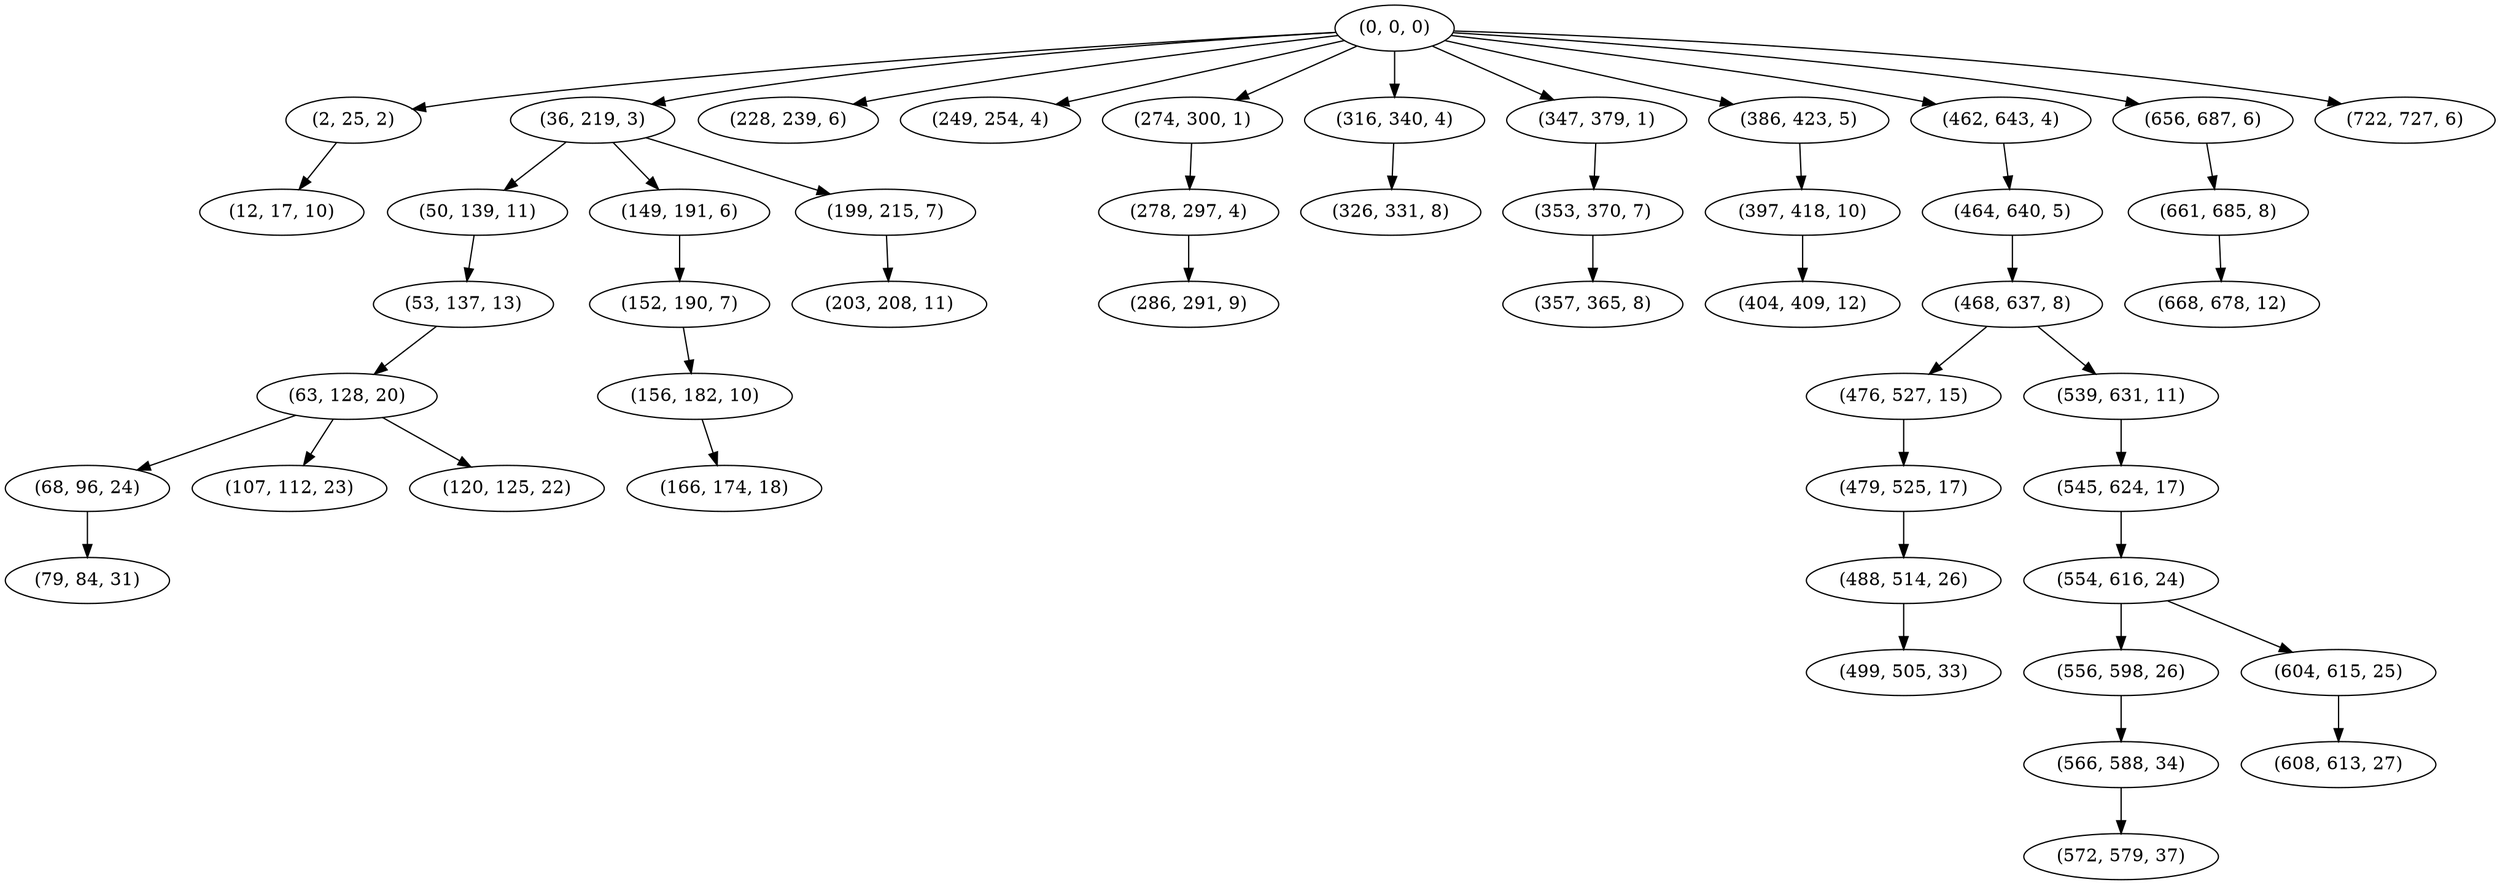digraph tree {
    "(0, 0, 0)";
    "(2, 25, 2)";
    "(12, 17, 10)";
    "(36, 219, 3)";
    "(50, 139, 11)";
    "(53, 137, 13)";
    "(63, 128, 20)";
    "(68, 96, 24)";
    "(79, 84, 31)";
    "(107, 112, 23)";
    "(120, 125, 22)";
    "(149, 191, 6)";
    "(152, 190, 7)";
    "(156, 182, 10)";
    "(166, 174, 18)";
    "(199, 215, 7)";
    "(203, 208, 11)";
    "(228, 239, 6)";
    "(249, 254, 4)";
    "(274, 300, 1)";
    "(278, 297, 4)";
    "(286, 291, 9)";
    "(316, 340, 4)";
    "(326, 331, 8)";
    "(347, 379, 1)";
    "(353, 370, 7)";
    "(357, 365, 8)";
    "(386, 423, 5)";
    "(397, 418, 10)";
    "(404, 409, 12)";
    "(462, 643, 4)";
    "(464, 640, 5)";
    "(468, 637, 8)";
    "(476, 527, 15)";
    "(479, 525, 17)";
    "(488, 514, 26)";
    "(499, 505, 33)";
    "(539, 631, 11)";
    "(545, 624, 17)";
    "(554, 616, 24)";
    "(556, 598, 26)";
    "(566, 588, 34)";
    "(572, 579, 37)";
    "(604, 615, 25)";
    "(608, 613, 27)";
    "(656, 687, 6)";
    "(661, 685, 8)";
    "(668, 678, 12)";
    "(722, 727, 6)";
    "(0, 0, 0)" -> "(2, 25, 2)";
    "(0, 0, 0)" -> "(36, 219, 3)";
    "(0, 0, 0)" -> "(228, 239, 6)";
    "(0, 0, 0)" -> "(249, 254, 4)";
    "(0, 0, 0)" -> "(274, 300, 1)";
    "(0, 0, 0)" -> "(316, 340, 4)";
    "(0, 0, 0)" -> "(347, 379, 1)";
    "(0, 0, 0)" -> "(386, 423, 5)";
    "(0, 0, 0)" -> "(462, 643, 4)";
    "(0, 0, 0)" -> "(656, 687, 6)";
    "(0, 0, 0)" -> "(722, 727, 6)";
    "(2, 25, 2)" -> "(12, 17, 10)";
    "(36, 219, 3)" -> "(50, 139, 11)";
    "(36, 219, 3)" -> "(149, 191, 6)";
    "(36, 219, 3)" -> "(199, 215, 7)";
    "(50, 139, 11)" -> "(53, 137, 13)";
    "(53, 137, 13)" -> "(63, 128, 20)";
    "(63, 128, 20)" -> "(68, 96, 24)";
    "(63, 128, 20)" -> "(107, 112, 23)";
    "(63, 128, 20)" -> "(120, 125, 22)";
    "(68, 96, 24)" -> "(79, 84, 31)";
    "(149, 191, 6)" -> "(152, 190, 7)";
    "(152, 190, 7)" -> "(156, 182, 10)";
    "(156, 182, 10)" -> "(166, 174, 18)";
    "(199, 215, 7)" -> "(203, 208, 11)";
    "(274, 300, 1)" -> "(278, 297, 4)";
    "(278, 297, 4)" -> "(286, 291, 9)";
    "(316, 340, 4)" -> "(326, 331, 8)";
    "(347, 379, 1)" -> "(353, 370, 7)";
    "(353, 370, 7)" -> "(357, 365, 8)";
    "(386, 423, 5)" -> "(397, 418, 10)";
    "(397, 418, 10)" -> "(404, 409, 12)";
    "(462, 643, 4)" -> "(464, 640, 5)";
    "(464, 640, 5)" -> "(468, 637, 8)";
    "(468, 637, 8)" -> "(476, 527, 15)";
    "(468, 637, 8)" -> "(539, 631, 11)";
    "(476, 527, 15)" -> "(479, 525, 17)";
    "(479, 525, 17)" -> "(488, 514, 26)";
    "(488, 514, 26)" -> "(499, 505, 33)";
    "(539, 631, 11)" -> "(545, 624, 17)";
    "(545, 624, 17)" -> "(554, 616, 24)";
    "(554, 616, 24)" -> "(556, 598, 26)";
    "(554, 616, 24)" -> "(604, 615, 25)";
    "(556, 598, 26)" -> "(566, 588, 34)";
    "(566, 588, 34)" -> "(572, 579, 37)";
    "(604, 615, 25)" -> "(608, 613, 27)";
    "(656, 687, 6)" -> "(661, 685, 8)";
    "(661, 685, 8)" -> "(668, 678, 12)";
}
